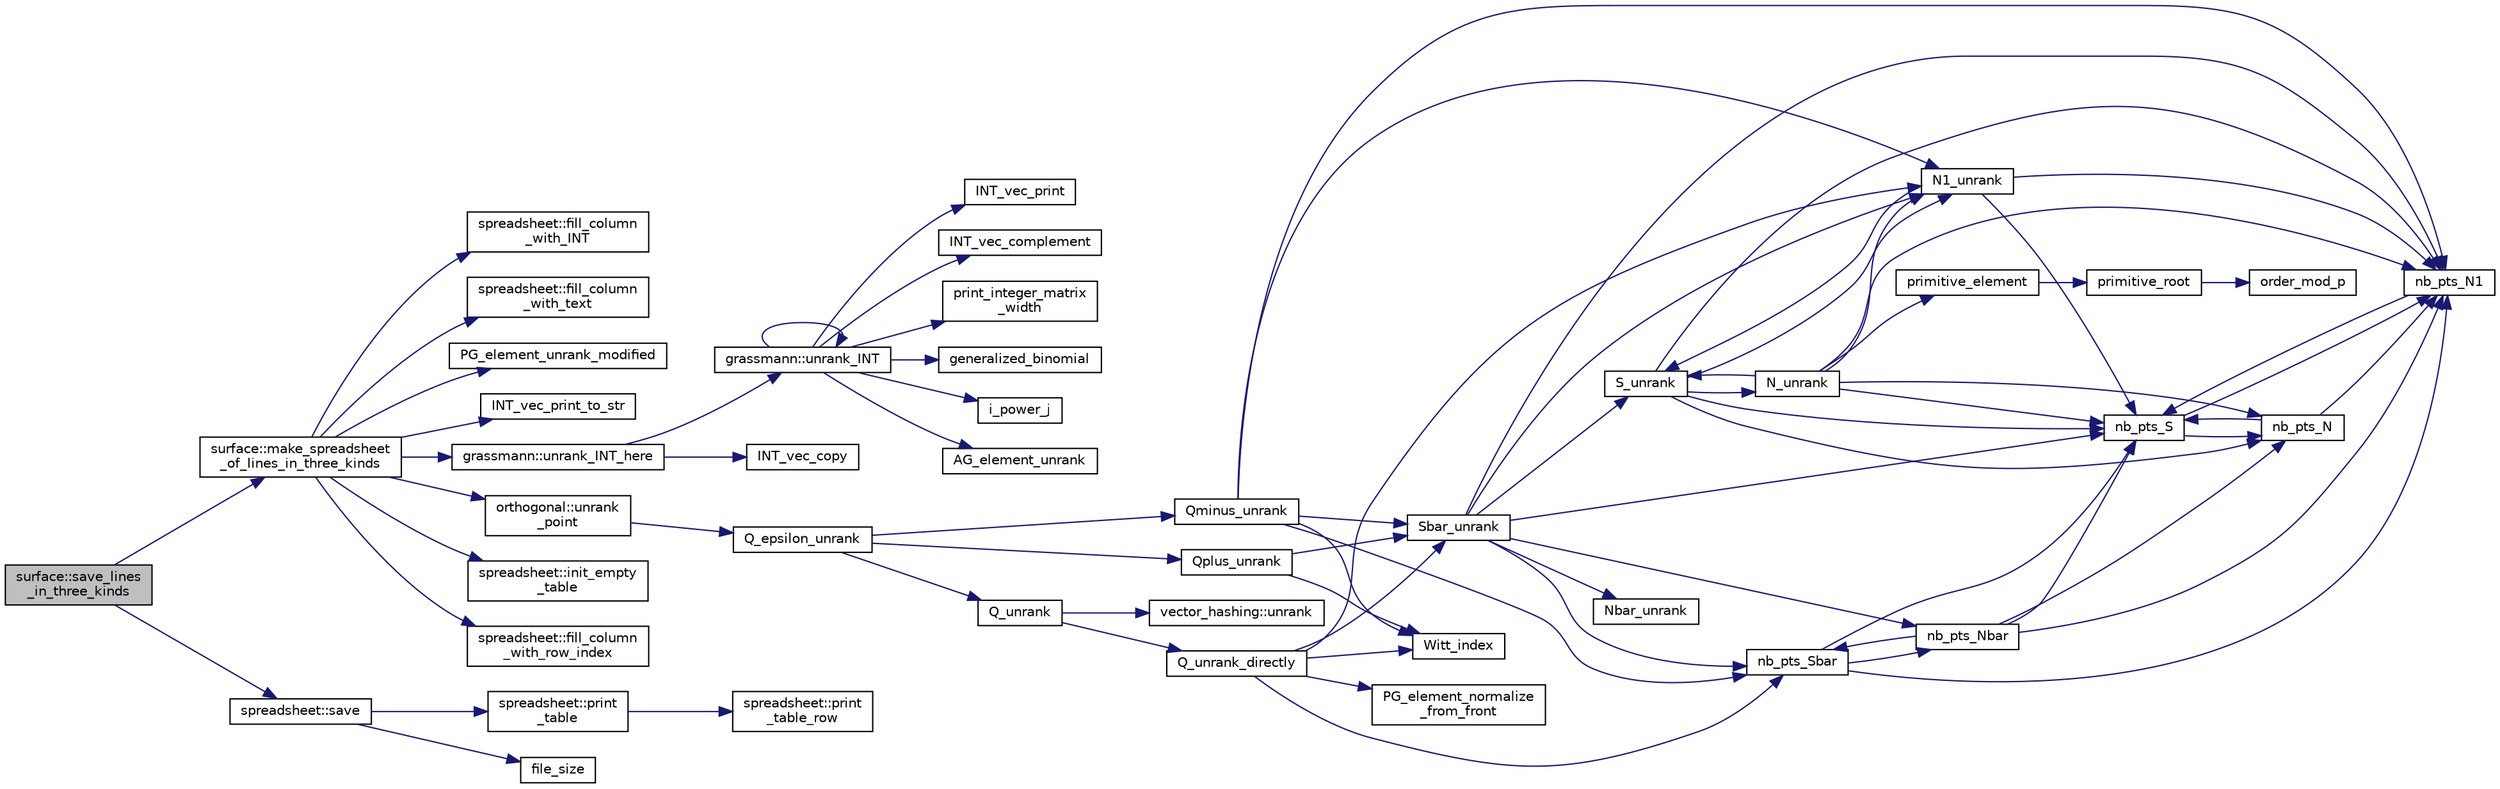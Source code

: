 digraph "surface::save_lines_in_three_kinds"
{
  edge [fontname="Helvetica",fontsize="10",labelfontname="Helvetica",labelfontsize="10"];
  node [fontname="Helvetica",fontsize="10",shape=record];
  rankdir="LR";
  Node5163 [label="surface::save_lines\l_in_three_kinds",height=0.2,width=0.4,color="black", fillcolor="grey75", style="filled", fontcolor="black"];
  Node5163 -> Node5164 [color="midnightblue",fontsize="10",style="solid",fontname="Helvetica"];
  Node5164 [label="surface::make_spreadsheet\l_of_lines_in_three_kinds",height=0.2,width=0.4,color="black", fillcolor="white", style="filled",URL="$d5/d88/classsurface.html#a2e3a3b2bdee605584b0538e0659e98a4"];
  Node5164 -> Node5165 [color="midnightblue",fontsize="10",style="solid",fontname="Helvetica"];
  Node5165 [label="PG_element_unrank_modified",height=0.2,width=0.4,color="black", fillcolor="white", style="filled",URL="$d4/d67/geometry_8h.html#a83ae9b605d496f6a90345303f6efae64"];
  Node5164 -> Node5166 [color="midnightblue",fontsize="10",style="solid",fontname="Helvetica"];
  Node5166 [label="INT_vec_print_to_str",height=0.2,width=0.4,color="black", fillcolor="white", style="filled",URL="$d5/db4/io__and__os_8h.html#abadd2acf410e5c491f6740899538160d"];
  Node5164 -> Node5167 [color="midnightblue",fontsize="10",style="solid",fontname="Helvetica"];
  Node5167 [label="grassmann::unrank_INT_here",height=0.2,width=0.4,color="black", fillcolor="white", style="filled",URL="$df/d02/classgrassmann.html#aa51bb30ed0feb7ad87d500b76e0b3cbe"];
  Node5167 -> Node5168 [color="midnightblue",fontsize="10",style="solid",fontname="Helvetica"];
  Node5168 [label="grassmann::unrank_INT",height=0.2,width=0.4,color="black", fillcolor="white", style="filled",URL="$df/d02/classgrassmann.html#a32079405b95a6da2ba1420567d762d64"];
  Node5168 -> Node5169 [color="midnightblue",fontsize="10",style="solid",fontname="Helvetica"];
  Node5169 [label="generalized_binomial",height=0.2,width=0.4,color="black", fillcolor="white", style="filled",URL="$d2/d7c/combinatorics_8_c.html#a24762dc22e45175d18ec1ec1d2556ae8"];
  Node5168 -> Node5170 [color="midnightblue",fontsize="10",style="solid",fontname="Helvetica"];
  Node5170 [label="i_power_j",height=0.2,width=0.4,color="black", fillcolor="white", style="filled",URL="$de/dc5/algebra__and__number__theory_8h.html#a39b321523e8957d701618bb5cac542b5"];
  Node5168 -> Node5171 [color="midnightblue",fontsize="10",style="solid",fontname="Helvetica"];
  Node5171 [label="AG_element_unrank",height=0.2,width=0.4,color="black", fillcolor="white", style="filled",URL="$d4/d67/geometry_8h.html#a4a33b86c87b2879b97cfa1327abe2885"];
  Node5168 -> Node5172 [color="midnightblue",fontsize="10",style="solid",fontname="Helvetica"];
  Node5172 [label="INT_vec_print",height=0.2,width=0.4,color="black", fillcolor="white", style="filled",URL="$df/dbf/sajeeb_8_c.html#a79a5901af0b47dd0d694109543c027fe"];
  Node5168 -> Node5168 [color="midnightblue",fontsize="10",style="solid",fontname="Helvetica"];
  Node5168 -> Node5173 [color="midnightblue",fontsize="10",style="solid",fontname="Helvetica"];
  Node5173 [label="INT_vec_complement",height=0.2,width=0.4,color="black", fillcolor="white", style="filled",URL="$d5/db4/io__and__os_8h.html#a2a0a724647575fcd3090c763985eb81a"];
  Node5168 -> Node5174 [color="midnightblue",fontsize="10",style="solid",fontname="Helvetica"];
  Node5174 [label="print_integer_matrix\l_width",height=0.2,width=0.4,color="black", fillcolor="white", style="filled",URL="$d5/db4/io__and__os_8h.html#aa78f3e73fc2179251bd15adbcc31573f"];
  Node5167 -> Node5175 [color="midnightblue",fontsize="10",style="solid",fontname="Helvetica"];
  Node5175 [label="INT_vec_copy",height=0.2,width=0.4,color="black", fillcolor="white", style="filled",URL="$df/dbf/sajeeb_8_c.html#ac2d875e27e009af6ec04d17254d11075"];
  Node5164 -> Node5176 [color="midnightblue",fontsize="10",style="solid",fontname="Helvetica"];
  Node5176 [label="orthogonal::unrank\l_point",height=0.2,width=0.4,color="black", fillcolor="white", style="filled",URL="$d7/daa/classorthogonal.html#ab655117100f7c66c19817b84ac5ac0a0"];
  Node5176 -> Node5177 [color="midnightblue",fontsize="10",style="solid",fontname="Helvetica"];
  Node5177 [label="Q_epsilon_unrank",height=0.2,width=0.4,color="black", fillcolor="white", style="filled",URL="$d4/d67/geometry_8h.html#af162c4d30d4a6528299e37551c353e7b"];
  Node5177 -> Node5178 [color="midnightblue",fontsize="10",style="solid",fontname="Helvetica"];
  Node5178 [label="Q_unrank",height=0.2,width=0.4,color="black", fillcolor="white", style="filled",URL="$db/da0/lib_2foundations_2geometry_2orthogonal__points_8_c.html#a6d02923d5b54ef796934e753e6f5b65b"];
  Node5178 -> Node5179 [color="midnightblue",fontsize="10",style="solid",fontname="Helvetica"];
  Node5179 [label="vector_hashing::unrank",height=0.2,width=0.4,color="black", fillcolor="white", style="filled",URL="$d8/daa/classvector__hashing.html#abbebd3a96a6d27a34b9b49af99e2ed3d"];
  Node5178 -> Node5180 [color="midnightblue",fontsize="10",style="solid",fontname="Helvetica"];
  Node5180 [label="Q_unrank_directly",height=0.2,width=0.4,color="black", fillcolor="white", style="filled",URL="$db/da0/lib_2foundations_2geometry_2orthogonal__points_8_c.html#a105e7e72249e78fcf0785c69099d90ce"];
  Node5180 -> Node5181 [color="midnightblue",fontsize="10",style="solid",fontname="Helvetica"];
  Node5181 [label="Witt_index",height=0.2,width=0.4,color="black", fillcolor="white", style="filled",URL="$db/da0/lib_2foundations_2geometry_2orthogonal__points_8_c.html#ab3483ecb9859a6758f82b5327da50534"];
  Node5180 -> Node5182 [color="midnightblue",fontsize="10",style="solid",fontname="Helvetica"];
  Node5182 [label="nb_pts_Sbar",height=0.2,width=0.4,color="black", fillcolor="white", style="filled",URL="$db/da0/lib_2foundations_2geometry_2orthogonal__points_8_c.html#a986dda26505c9934c771578b084f67cc"];
  Node5182 -> Node5183 [color="midnightblue",fontsize="10",style="solid",fontname="Helvetica"];
  Node5183 [label="nb_pts_S",height=0.2,width=0.4,color="black", fillcolor="white", style="filled",URL="$db/da0/lib_2foundations_2geometry_2orthogonal__points_8_c.html#a9bc3dec6e722644d182738102c3e04f3"];
  Node5183 -> Node5184 [color="midnightblue",fontsize="10",style="solid",fontname="Helvetica"];
  Node5184 [label="nb_pts_N",height=0.2,width=0.4,color="black", fillcolor="white", style="filled",URL="$db/da0/lib_2foundations_2geometry_2orthogonal__points_8_c.html#a93e16898c27b1d1c0a6405a7b0615ba6"];
  Node5184 -> Node5183 [color="midnightblue",fontsize="10",style="solid",fontname="Helvetica"];
  Node5184 -> Node5185 [color="midnightblue",fontsize="10",style="solid",fontname="Helvetica"];
  Node5185 [label="nb_pts_N1",height=0.2,width=0.4,color="black", fillcolor="white", style="filled",URL="$db/da0/lib_2foundations_2geometry_2orthogonal__points_8_c.html#ae0f2e1c76523db67b4ec9629ccc35bc6"];
  Node5185 -> Node5183 [color="midnightblue",fontsize="10",style="solid",fontname="Helvetica"];
  Node5183 -> Node5185 [color="midnightblue",fontsize="10",style="solid",fontname="Helvetica"];
  Node5182 -> Node5186 [color="midnightblue",fontsize="10",style="solid",fontname="Helvetica"];
  Node5186 [label="nb_pts_Nbar",height=0.2,width=0.4,color="black", fillcolor="white", style="filled",URL="$db/da0/lib_2foundations_2geometry_2orthogonal__points_8_c.html#a51b4684a176c6841fd3cd6c34c684c2c"];
  Node5186 -> Node5182 [color="midnightblue",fontsize="10",style="solid",fontname="Helvetica"];
  Node5186 -> Node5184 [color="midnightblue",fontsize="10",style="solid",fontname="Helvetica"];
  Node5186 -> Node5183 [color="midnightblue",fontsize="10",style="solid",fontname="Helvetica"];
  Node5186 -> Node5185 [color="midnightblue",fontsize="10",style="solid",fontname="Helvetica"];
  Node5182 -> Node5185 [color="midnightblue",fontsize="10",style="solid",fontname="Helvetica"];
  Node5180 -> Node5187 [color="midnightblue",fontsize="10",style="solid",fontname="Helvetica"];
  Node5187 [label="Sbar_unrank",height=0.2,width=0.4,color="black", fillcolor="white", style="filled",URL="$db/da0/lib_2foundations_2geometry_2orthogonal__points_8_c.html#a65d9b9ccfff12dd92f4f4e8360701c98"];
  Node5187 -> Node5182 [color="midnightblue",fontsize="10",style="solid",fontname="Helvetica"];
  Node5187 -> Node5183 [color="midnightblue",fontsize="10",style="solid",fontname="Helvetica"];
  Node5187 -> Node5188 [color="midnightblue",fontsize="10",style="solid",fontname="Helvetica"];
  Node5188 [label="S_unrank",height=0.2,width=0.4,color="black", fillcolor="white", style="filled",URL="$db/da0/lib_2foundations_2geometry_2orthogonal__points_8_c.html#a18964a35af25f1b4a85f4eaeb1543d92"];
  Node5188 -> Node5183 [color="midnightblue",fontsize="10",style="solid",fontname="Helvetica"];
  Node5188 -> Node5184 [color="midnightblue",fontsize="10",style="solid",fontname="Helvetica"];
  Node5188 -> Node5185 [color="midnightblue",fontsize="10",style="solid",fontname="Helvetica"];
  Node5188 -> Node5189 [color="midnightblue",fontsize="10",style="solid",fontname="Helvetica"];
  Node5189 [label="N_unrank",height=0.2,width=0.4,color="black", fillcolor="white", style="filled",URL="$db/da0/lib_2foundations_2geometry_2orthogonal__points_8_c.html#ab79724bd19da3bc1b383550113f9d7aa"];
  Node5189 -> Node5183 [color="midnightblue",fontsize="10",style="solid",fontname="Helvetica"];
  Node5189 -> Node5184 [color="midnightblue",fontsize="10",style="solid",fontname="Helvetica"];
  Node5189 -> Node5188 [color="midnightblue",fontsize="10",style="solid",fontname="Helvetica"];
  Node5189 -> Node5185 [color="midnightblue",fontsize="10",style="solid",fontname="Helvetica"];
  Node5189 -> Node5190 [color="midnightblue",fontsize="10",style="solid",fontname="Helvetica"];
  Node5190 [label="N1_unrank",height=0.2,width=0.4,color="black", fillcolor="white", style="filled",URL="$db/da0/lib_2foundations_2geometry_2orthogonal__points_8_c.html#aa9427e27f7f207c1baff3a34cc5d78cf"];
  Node5190 -> Node5183 [color="midnightblue",fontsize="10",style="solid",fontname="Helvetica"];
  Node5190 -> Node5185 [color="midnightblue",fontsize="10",style="solid",fontname="Helvetica"];
  Node5190 -> Node5188 [color="midnightblue",fontsize="10",style="solid",fontname="Helvetica"];
  Node5189 -> Node5191 [color="midnightblue",fontsize="10",style="solid",fontname="Helvetica"];
  Node5191 [label="primitive_element",height=0.2,width=0.4,color="black", fillcolor="white", style="filled",URL="$db/da0/lib_2foundations_2geometry_2orthogonal__points_8_c.html#a97350390ec02c8cd9f54751708e28768"];
  Node5191 -> Node5192 [color="midnightblue",fontsize="10",style="solid",fontname="Helvetica"];
  Node5192 [label="primitive_root",height=0.2,width=0.4,color="black", fillcolor="white", style="filled",URL="$de/dc5/algebra__and__number__theory_8h.html#a0b6f7619d12ff2c4e60b852b820b0972"];
  Node5192 -> Node5193 [color="midnightblue",fontsize="10",style="solid",fontname="Helvetica"];
  Node5193 [label="order_mod_p",height=0.2,width=0.4,color="black", fillcolor="white", style="filled",URL="$df/dda/number__theory_8_c.html#aa38aa7e68ab81726a4462995135456b2"];
  Node5188 -> Node5190 [color="midnightblue",fontsize="10",style="solid",fontname="Helvetica"];
  Node5187 -> Node5186 [color="midnightblue",fontsize="10",style="solid",fontname="Helvetica"];
  Node5187 -> Node5185 [color="midnightblue",fontsize="10",style="solid",fontname="Helvetica"];
  Node5187 -> Node5194 [color="midnightblue",fontsize="10",style="solid",fontname="Helvetica"];
  Node5194 [label="Nbar_unrank",height=0.2,width=0.4,color="black", fillcolor="white", style="filled",URL="$db/da0/lib_2foundations_2geometry_2orthogonal__points_8_c.html#ad641d8fb061c898a2c18266e263fb278"];
  Node5187 -> Node5190 [color="midnightblue",fontsize="10",style="solid",fontname="Helvetica"];
  Node5180 -> Node5195 [color="midnightblue",fontsize="10",style="solid",fontname="Helvetica"];
  Node5195 [label="PG_element_normalize\l_from_front",height=0.2,width=0.4,color="black", fillcolor="white", style="filled",URL="$d4/d67/geometry_8h.html#af675caf5f9975573455c8d93cb56bf95"];
  Node5180 -> Node5190 [color="midnightblue",fontsize="10",style="solid",fontname="Helvetica"];
  Node5177 -> Node5196 [color="midnightblue",fontsize="10",style="solid",fontname="Helvetica"];
  Node5196 [label="Qplus_unrank",height=0.2,width=0.4,color="black", fillcolor="white", style="filled",URL="$db/da0/lib_2foundations_2geometry_2orthogonal__points_8_c.html#ad50512edd586919700e033744b4a03c8"];
  Node5196 -> Node5181 [color="midnightblue",fontsize="10",style="solid",fontname="Helvetica"];
  Node5196 -> Node5187 [color="midnightblue",fontsize="10",style="solid",fontname="Helvetica"];
  Node5177 -> Node5197 [color="midnightblue",fontsize="10",style="solid",fontname="Helvetica"];
  Node5197 [label="Qminus_unrank",height=0.2,width=0.4,color="black", fillcolor="white", style="filled",URL="$db/da0/lib_2foundations_2geometry_2orthogonal__points_8_c.html#ac2dd18f435ab479095b836a483c12c7d"];
  Node5197 -> Node5181 [color="midnightblue",fontsize="10",style="solid",fontname="Helvetica"];
  Node5197 -> Node5182 [color="midnightblue",fontsize="10",style="solid",fontname="Helvetica"];
  Node5197 -> Node5187 [color="midnightblue",fontsize="10",style="solid",fontname="Helvetica"];
  Node5197 -> Node5185 [color="midnightblue",fontsize="10",style="solid",fontname="Helvetica"];
  Node5197 -> Node5190 [color="midnightblue",fontsize="10",style="solid",fontname="Helvetica"];
  Node5164 -> Node5198 [color="midnightblue",fontsize="10",style="solid",fontname="Helvetica"];
  Node5198 [label="spreadsheet::init_empty\l_table",height=0.2,width=0.4,color="black", fillcolor="white", style="filled",URL="$d8/d11/classspreadsheet.html#ad941232fa1d9ccf29fcebb8e56c15681"];
  Node5164 -> Node5199 [color="midnightblue",fontsize="10",style="solid",fontname="Helvetica"];
  Node5199 [label="spreadsheet::fill_column\l_with_row_index",height=0.2,width=0.4,color="black", fillcolor="white", style="filled",URL="$d8/d11/classspreadsheet.html#a24ffe3a895380385eb9d60c1a4389157"];
  Node5164 -> Node5200 [color="midnightblue",fontsize="10",style="solid",fontname="Helvetica"];
  Node5200 [label="spreadsheet::fill_column\l_with_INT",height=0.2,width=0.4,color="black", fillcolor="white", style="filled",URL="$d8/d11/classspreadsheet.html#aab09e262f663de456c6a1ff9fc2b977c"];
  Node5164 -> Node5201 [color="midnightblue",fontsize="10",style="solid",fontname="Helvetica"];
  Node5201 [label="spreadsheet::fill_column\l_with_text",height=0.2,width=0.4,color="black", fillcolor="white", style="filled",URL="$d8/d11/classspreadsheet.html#a7b49e3dfb10f5cdd57bacd4d21a60e3c"];
  Node5163 -> Node5202 [color="midnightblue",fontsize="10",style="solid",fontname="Helvetica"];
  Node5202 [label="spreadsheet::save",height=0.2,width=0.4,color="black", fillcolor="white", style="filled",URL="$d8/d11/classspreadsheet.html#ac8744dac17eef1474584aae9551927f6"];
  Node5202 -> Node5203 [color="midnightblue",fontsize="10",style="solid",fontname="Helvetica"];
  Node5203 [label="spreadsheet::print\l_table",height=0.2,width=0.4,color="black", fillcolor="white", style="filled",URL="$d8/d11/classspreadsheet.html#a0760eae2a96ee698fef84cd8f2655197"];
  Node5203 -> Node5204 [color="midnightblue",fontsize="10",style="solid",fontname="Helvetica"];
  Node5204 [label="spreadsheet::print\l_table_row",height=0.2,width=0.4,color="black", fillcolor="white", style="filled",URL="$d8/d11/classspreadsheet.html#a4ce933b94f321f9eb1c4b212e44c5461"];
  Node5202 -> Node5205 [color="midnightblue",fontsize="10",style="solid",fontname="Helvetica"];
  Node5205 [label="file_size",height=0.2,width=0.4,color="black", fillcolor="white", style="filled",URL="$df/dbf/sajeeb_8_c.html#a5c37cf5785204b6e9adf647dc14d0e50"];
}
